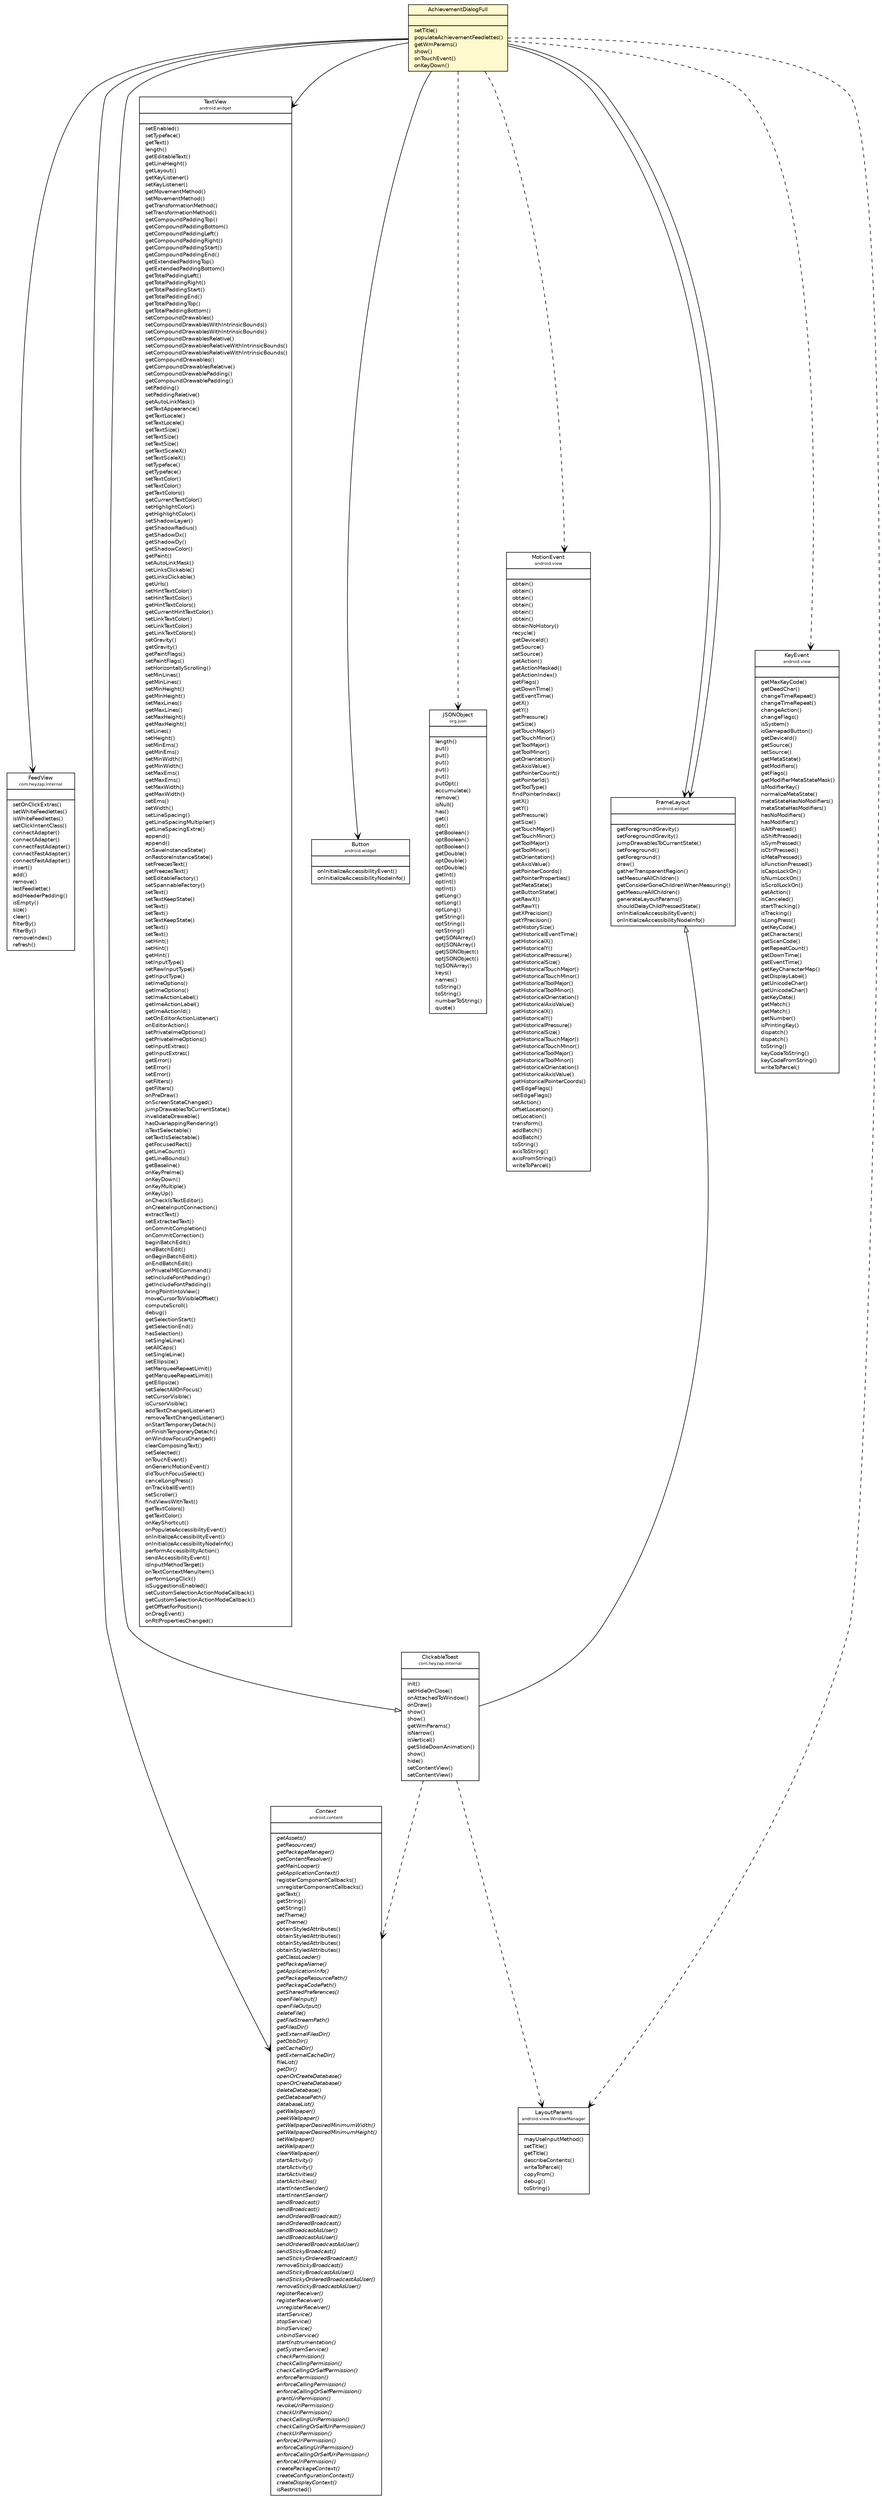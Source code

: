 #!/usr/local/bin/dot
#
# Class diagram 
# Generated by UMLGraph version 5.2 (http://www.umlgraph.org/)
#

digraph G {
	edge [fontname="Helvetica",fontsize=10,labelfontname="Helvetica",labelfontsize=10];
	node [fontname="Helvetica",fontsize=10,shape=plaintext];
	nodesep=0.25;
	ranksep=0.5;
	// com.heyzap.sdk.AchievementDialogFull
	c3335 [label=<<table title="com.heyzap.sdk.AchievementDialogFull" border="0" cellborder="1" cellspacing="0" cellpadding="2" port="p" bgcolor="lemonChiffon" href="./AchievementDialogFull.html">
		<tr><td><table border="0" cellspacing="0" cellpadding="1">
<tr><td align="center" balign="center"> AchievementDialogFull </td></tr>
		</table></td></tr>
		<tr><td><table border="0" cellspacing="0" cellpadding="1">
<tr><td align="left" balign="left">  </td></tr>
		</table></td></tr>
		<tr><td><table border="0" cellspacing="0" cellpadding="1">
<tr><td align="left" balign="left">  setTitle() </td></tr>
<tr><td align="left" balign="left">  populateAchievementFeedlettes() </td></tr>
<tr><td align="left" balign="left">  getWmParams() </td></tr>
<tr><td align="left" balign="left">  show() </td></tr>
<tr><td align="left" balign="left">  onTouchEvent() </td></tr>
<tr><td align="left" balign="left">  onKeyDown() </td></tr>
		</table></td></tr>
		</table>>, fontname="Helvetica", fontcolor="black", fontsize=9.0];
	// com.heyzap.internal.FeedView
	c3358 [label=<<table title="com.heyzap.internal.FeedView" border="0" cellborder="1" cellspacing="0" cellpadding="2" port="p" href="../internal/FeedView.html">
		<tr><td><table border="0" cellspacing="0" cellpadding="1">
<tr><td align="center" balign="center"> FeedView </td></tr>
<tr><td align="center" balign="center"><font point-size="7.0"> com.heyzap.internal </font></td></tr>
		</table></td></tr>
		<tr><td><table border="0" cellspacing="0" cellpadding="1">
<tr><td align="left" balign="left">  </td></tr>
		</table></td></tr>
		<tr><td><table border="0" cellspacing="0" cellpadding="1">
<tr><td align="left" balign="left">  setOnClickExtras() </td></tr>
<tr><td align="left" balign="left">  setWhiteFeedlettes() </td></tr>
<tr><td align="left" balign="left">  isWhiteFeedlettes() </td></tr>
<tr><td align="left" balign="left">  setClickIntentClass() </td></tr>
<tr><td align="left" balign="left">  connectAdapter() </td></tr>
<tr><td align="left" balign="left">  connectAdapter() </td></tr>
<tr><td align="left" balign="left">  connectFastAdapter() </td></tr>
<tr><td align="left" balign="left">  connectFastAdapter() </td></tr>
<tr><td align="left" balign="left">  connectFastAdapter() </td></tr>
<tr><td align="left" balign="left">  insert() </td></tr>
<tr><td align="left" balign="left">  add() </td></tr>
<tr><td align="left" balign="left">  remove() </td></tr>
<tr><td align="left" balign="left">  lastFeedlette() </td></tr>
<tr><td align="left" balign="left">  addHeaderPadding() </td></tr>
<tr><td align="left" balign="left">  isEmpty() </td></tr>
<tr><td align="left" balign="left">  size() </td></tr>
<tr><td align="left" balign="left">  clear() </td></tr>
<tr><td align="left" balign="left">  filterBy() </td></tr>
<tr><td align="left" balign="left">  filterBy() </td></tr>
<tr><td align="left" balign="left">  removeIndex() </td></tr>
<tr><td align="left" balign="left">  refresh() </td></tr>
		</table></td></tr>
		</table>>, fontname="Helvetica", fontcolor="black", fontsize=9.0];
	// com.heyzap.internal.ClickableToast
	c3368 [label=<<table title="com.heyzap.internal.ClickableToast" border="0" cellborder="1" cellspacing="0" cellpadding="2" port="p" href="../internal/ClickableToast.html">
		<tr><td><table border="0" cellspacing="0" cellpadding="1">
<tr><td align="center" balign="center"> ClickableToast </td></tr>
<tr><td align="center" balign="center"><font point-size="7.0"> com.heyzap.internal </font></td></tr>
		</table></td></tr>
		<tr><td><table border="0" cellspacing="0" cellpadding="1">
<tr><td align="left" balign="left">  </td></tr>
		</table></td></tr>
		<tr><td><table border="0" cellspacing="0" cellpadding="1">
<tr><td align="left" balign="left">  init() </td></tr>
<tr><td align="left" balign="left">  setHideOnClose() </td></tr>
<tr><td align="left" balign="left">  onAttachedToWindow() </td></tr>
<tr><td align="left" balign="left">  onDraw() </td></tr>
<tr><td align="left" balign="left">  show() </td></tr>
<tr><td align="left" balign="left">  show() </td></tr>
<tr><td align="left" balign="left">  getWmParams() </td></tr>
<tr><td align="left" balign="left">  isNarrow() </td></tr>
<tr><td align="left" balign="left">  isVertical() </td></tr>
<tr><td align="left" balign="left">  getSlideDownAnimation() </td></tr>
<tr><td align="left" balign="left">  show() </td></tr>
<tr><td align="left" balign="left">  hide() </td></tr>
<tr><td align="left" balign="left">  setContentView() </td></tr>
<tr><td align="left" balign="left">  setContentView() </td></tr>
		</table></td></tr>
		</table>>, fontname="Helvetica", fontcolor="black", fontsize=9.0];
	//com.heyzap.sdk.AchievementDialogFull extends com.heyzap.internal.ClickableToast
	c3368:p -> c3335:p [dir=back,arrowtail=empty];
	//com.heyzap.internal.ClickableToast extends android.widget.FrameLayout
	c3400:p -> c3368:p [dir=back,arrowtail=empty];
	// com.heyzap.sdk.AchievementDialogFull NAVASSOC android.content.Context
	c3335:p -> c3401:p [taillabel="", label="", headlabel="", fontname="Helvetica", fontcolor="black", fontsize=10.0, color="black", arrowhead=open];
	// com.heyzap.sdk.AchievementDialogFull NAVASSOC com.heyzap.internal.FeedView
	c3335:p -> c3358:p [taillabel="", label="", headlabel="", fontname="Helvetica", fontcolor="black", fontsize=10.0, color="black", arrowhead=open];
	// com.heyzap.sdk.AchievementDialogFull NAVASSOC android.widget.TextView
	c3335:p -> c3402:p [taillabel="", label="", headlabel="", fontname="Helvetica", fontcolor="black", fontsize=10.0, color="black", arrowhead=open];
	// com.heyzap.sdk.AchievementDialogFull NAVASSOC android.widget.Button
	c3335:p -> c3403:p [taillabel="", label="", headlabel="", fontname="Helvetica", fontcolor="black", fontsize=10.0, color="black", arrowhead=open];
	// com.heyzap.sdk.AchievementDialogFull NAVASSOC android.widget.FrameLayout
	c3335:p -> c3400:p [taillabel="", label="", headlabel="", fontname="Helvetica", fontcolor="black", fontsize=10.0, color="black", arrowhead=open];
	// com.heyzap.sdk.AchievementDialogFull NAVASSOC android.widget.FrameLayout
	c3335:p -> c3400:p [taillabel="", label="", headlabel="", fontname="Helvetica", fontcolor="black", fontsize=10.0, color="black", arrowhead=open];
	// com.heyzap.sdk.AchievementDialogFull DEPEND org.json.JSONObject
	c3335:p -> c3404:p [taillabel="", label="", headlabel="", fontname="Helvetica", fontcolor="black", fontsize=10.0, color="black", arrowhead=open, style=dashed];
	// com.heyzap.sdk.AchievementDialogFull DEPEND android.view.MotionEvent
	c3335:p -> c3405:p [taillabel="", label="", headlabel="", fontname="Helvetica", fontcolor="black", fontsize=10.0, color="black", arrowhead=open, style=dashed];
	// com.heyzap.sdk.AchievementDialogFull DEPEND android.view.WindowManager.LayoutParams
	c3335:p -> c3406:p [taillabel="", label="", headlabel="", fontname="Helvetica", fontcolor="black", fontsize=10.0, color="black", arrowhead=open, style=dashed];
	// com.heyzap.sdk.AchievementDialogFull DEPEND android.view.KeyEvent
	c3335:p -> c3407:p [taillabel="", label="", headlabel="", fontname="Helvetica", fontcolor="black", fontsize=10.0, color="black", arrowhead=open, style=dashed];
	// com.heyzap.internal.ClickableToast DEPEND android.content.Context
	c3368:p -> c3401:p [taillabel="", label="", headlabel="", fontname="Helvetica", fontcolor="black", fontsize=10.0, color="black", arrowhead=open, style=dashed];
	// com.heyzap.internal.ClickableToast DEPEND android.view.WindowManager.LayoutParams
	c3368:p -> c3406:p [taillabel="", label="", headlabel="", fontname="Helvetica", fontcolor="black", fontsize=10.0, color="black", arrowhead=open, style=dashed];
	// android.view.WindowManager.LayoutParams
	c3406 [label=<<table title="android.view.WindowManager.LayoutParams" border="0" cellborder="1" cellspacing="0" cellpadding="2" port="p" href="http://java.sun.com/j2se/1.4.2/docs/api/android/view/WindowManager/LayoutParams.html">
		<tr><td><table border="0" cellspacing="0" cellpadding="1">
<tr><td align="center" balign="center"> LayoutParams </td></tr>
<tr><td align="center" balign="center"><font point-size="7.0"> android.view.WindowManager </font></td></tr>
		</table></td></tr>
		<tr><td><table border="0" cellspacing="0" cellpadding="1">
<tr><td align="left" balign="left">  </td></tr>
		</table></td></tr>
		<tr><td><table border="0" cellspacing="0" cellpadding="1">
<tr><td align="left" balign="left">  mayUseInputMethod() </td></tr>
<tr><td align="left" balign="left">  setTitle() </td></tr>
<tr><td align="left" balign="left">  getTitle() </td></tr>
<tr><td align="left" balign="left">  describeContents() </td></tr>
<tr><td align="left" balign="left">  writeToParcel() </td></tr>
<tr><td align="left" balign="left">  copyFrom() </td></tr>
<tr><td align="left" balign="left">  debug() </td></tr>
<tr><td align="left" balign="left">  toString() </td></tr>
		</table></td></tr>
		</table>>, fontname="Helvetica", fontcolor="black", fontsize=9.0];
	// android.view.MotionEvent
	c3405 [label=<<table title="android.view.MotionEvent" border="0" cellborder="1" cellspacing="0" cellpadding="2" port="p" href="http://java.sun.com/j2se/1.4.2/docs/api/android/view/MotionEvent.html">
		<tr><td><table border="0" cellspacing="0" cellpadding="1">
<tr><td align="center" balign="center"> MotionEvent </td></tr>
<tr><td align="center" balign="center"><font point-size="7.0"> android.view </font></td></tr>
		</table></td></tr>
		<tr><td><table border="0" cellspacing="0" cellpadding="1">
<tr><td align="left" balign="left">  </td></tr>
		</table></td></tr>
		<tr><td><table border="0" cellspacing="0" cellpadding="1">
<tr><td align="left" balign="left">  obtain() </td></tr>
<tr><td align="left" balign="left">  obtain() </td></tr>
<tr><td align="left" balign="left">  obtain() </td></tr>
<tr><td align="left" balign="left">  obtain() </td></tr>
<tr><td align="left" balign="left">  obtain() </td></tr>
<tr><td align="left" balign="left">  obtain() </td></tr>
<tr><td align="left" balign="left">  obtainNoHistory() </td></tr>
<tr><td align="left" balign="left">  recycle() </td></tr>
<tr><td align="left" balign="left">  getDeviceId() </td></tr>
<tr><td align="left" balign="left">  getSource() </td></tr>
<tr><td align="left" balign="left">  setSource() </td></tr>
<tr><td align="left" balign="left">  getAction() </td></tr>
<tr><td align="left" balign="left">  getActionMasked() </td></tr>
<tr><td align="left" balign="left">  getActionIndex() </td></tr>
<tr><td align="left" balign="left">  getFlags() </td></tr>
<tr><td align="left" balign="left">  getDownTime() </td></tr>
<tr><td align="left" balign="left">  getEventTime() </td></tr>
<tr><td align="left" balign="left">  getX() </td></tr>
<tr><td align="left" balign="left">  getY() </td></tr>
<tr><td align="left" balign="left">  getPressure() </td></tr>
<tr><td align="left" balign="left">  getSize() </td></tr>
<tr><td align="left" balign="left">  getTouchMajor() </td></tr>
<tr><td align="left" balign="left">  getTouchMinor() </td></tr>
<tr><td align="left" balign="left">  getToolMajor() </td></tr>
<tr><td align="left" balign="left">  getToolMinor() </td></tr>
<tr><td align="left" balign="left">  getOrientation() </td></tr>
<tr><td align="left" balign="left">  getAxisValue() </td></tr>
<tr><td align="left" balign="left">  getPointerCount() </td></tr>
<tr><td align="left" balign="left">  getPointerId() </td></tr>
<tr><td align="left" balign="left">  getToolType() </td></tr>
<tr><td align="left" balign="left">  findPointerIndex() </td></tr>
<tr><td align="left" balign="left">  getX() </td></tr>
<tr><td align="left" balign="left">  getY() </td></tr>
<tr><td align="left" balign="left">  getPressure() </td></tr>
<tr><td align="left" balign="left">  getSize() </td></tr>
<tr><td align="left" balign="left">  getTouchMajor() </td></tr>
<tr><td align="left" balign="left">  getTouchMinor() </td></tr>
<tr><td align="left" balign="left">  getToolMajor() </td></tr>
<tr><td align="left" balign="left">  getToolMinor() </td></tr>
<tr><td align="left" balign="left">  getOrientation() </td></tr>
<tr><td align="left" balign="left">  getAxisValue() </td></tr>
<tr><td align="left" balign="left">  getPointerCoords() </td></tr>
<tr><td align="left" balign="left">  getPointerProperties() </td></tr>
<tr><td align="left" balign="left">  getMetaState() </td></tr>
<tr><td align="left" balign="left">  getButtonState() </td></tr>
<tr><td align="left" balign="left">  getRawX() </td></tr>
<tr><td align="left" balign="left">  getRawY() </td></tr>
<tr><td align="left" balign="left">  getXPrecision() </td></tr>
<tr><td align="left" balign="left">  getYPrecision() </td></tr>
<tr><td align="left" balign="left">  getHistorySize() </td></tr>
<tr><td align="left" balign="left">  getHistoricalEventTime() </td></tr>
<tr><td align="left" balign="left">  getHistoricalX() </td></tr>
<tr><td align="left" balign="left">  getHistoricalY() </td></tr>
<tr><td align="left" balign="left">  getHistoricalPressure() </td></tr>
<tr><td align="left" balign="left">  getHistoricalSize() </td></tr>
<tr><td align="left" balign="left">  getHistoricalTouchMajor() </td></tr>
<tr><td align="left" balign="left">  getHistoricalTouchMinor() </td></tr>
<tr><td align="left" balign="left">  getHistoricalToolMajor() </td></tr>
<tr><td align="left" balign="left">  getHistoricalToolMinor() </td></tr>
<tr><td align="left" balign="left">  getHistoricalOrientation() </td></tr>
<tr><td align="left" balign="left">  getHistoricalAxisValue() </td></tr>
<tr><td align="left" balign="left">  getHistoricalX() </td></tr>
<tr><td align="left" balign="left">  getHistoricalY() </td></tr>
<tr><td align="left" balign="left">  getHistoricalPressure() </td></tr>
<tr><td align="left" balign="left">  getHistoricalSize() </td></tr>
<tr><td align="left" balign="left">  getHistoricalTouchMajor() </td></tr>
<tr><td align="left" balign="left">  getHistoricalTouchMinor() </td></tr>
<tr><td align="left" balign="left">  getHistoricalToolMajor() </td></tr>
<tr><td align="left" balign="left">  getHistoricalToolMinor() </td></tr>
<tr><td align="left" balign="left">  getHistoricalOrientation() </td></tr>
<tr><td align="left" balign="left">  getHistoricalAxisValue() </td></tr>
<tr><td align="left" balign="left">  getHistoricalPointerCoords() </td></tr>
<tr><td align="left" balign="left">  getEdgeFlags() </td></tr>
<tr><td align="left" balign="left">  setEdgeFlags() </td></tr>
<tr><td align="left" balign="left">  setAction() </td></tr>
<tr><td align="left" balign="left">  offsetLocation() </td></tr>
<tr><td align="left" balign="left">  setLocation() </td></tr>
<tr><td align="left" balign="left">  transform() </td></tr>
<tr><td align="left" balign="left">  addBatch() </td></tr>
<tr><td align="left" balign="left">  addBatch() </td></tr>
<tr><td align="left" balign="left">  toString() </td></tr>
<tr><td align="left" balign="left">  axisToString() </td></tr>
<tr><td align="left" balign="left">  axisFromString() </td></tr>
<tr><td align="left" balign="left">  writeToParcel() </td></tr>
		</table></td></tr>
		</table>>, fontname="Helvetica", fontcolor="black", fontsize=9.0];
	// android.content.Context
	c3401 [label=<<table title="android.content.Context" border="0" cellborder="1" cellspacing="0" cellpadding="2" port="p" href="http://java.sun.com/j2se/1.4.2/docs/api/android/content/Context.html">
		<tr><td><table border="0" cellspacing="0" cellpadding="1">
<tr><td align="center" balign="center"><font face="Helvetica-Oblique"> Context </font></td></tr>
<tr><td align="center" balign="center"><font point-size="7.0"> android.content </font></td></tr>
		</table></td></tr>
		<tr><td><table border="0" cellspacing="0" cellpadding="1">
<tr><td align="left" balign="left">  </td></tr>
		</table></td></tr>
		<tr><td><table border="0" cellspacing="0" cellpadding="1">
<tr><td align="left" balign="left"><font face="Helvetica-Oblique" point-size="9.0">  getAssets() </font></td></tr>
<tr><td align="left" balign="left"><font face="Helvetica-Oblique" point-size="9.0">  getResources() </font></td></tr>
<tr><td align="left" balign="left"><font face="Helvetica-Oblique" point-size="9.0">  getPackageManager() </font></td></tr>
<tr><td align="left" balign="left"><font face="Helvetica-Oblique" point-size="9.0">  getContentResolver() </font></td></tr>
<tr><td align="left" balign="left"><font face="Helvetica-Oblique" point-size="9.0">  getMainLooper() </font></td></tr>
<tr><td align="left" balign="left"><font face="Helvetica-Oblique" point-size="9.0">  getApplicationContext() </font></td></tr>
<tr><td align="left" balign="left">  registerComponentCallbacks() </td></tr>
<tr><td align="left" balign="left">  unregisterComponentCallbacks() </td></tr>
<tr><td align="left" balign="left">  getText() </td></tr>
<tr><td align="left" balign="left">  getString() </td></tr>
<tr><td align="left" balign="left">  getString() </td></tr>
<tr><td align="left" balign="left"><font face="Helvetica-Oblique" point-size="9.0">  setTheme() </font></td></tr>
<tr><td align="left" balign="left"><font face="Helvetica-Oblique" point-size="9.0">  getTheme() </font></td></tr>
<tr><td align="left" balign="left">  obtainStyledAttributes() </td></tr>
<tr><td align="left" balign="left">  obtainStyledAttributes() </td></tr>
<tr><td align="left" balign="left">  obtainStyledAttributes() </td></tr>
<tr><td align="left" balign="left">  obtainStyledAttributes() </td></tr>
<tr><td align="left" balign="left"><font face="Helvetica-Oblique" point-size="9.0">  getClassLoader() </font></td></tr>
<tr><td align="left" balign="left"><font face="Helvetica-Oblique" point-size="9.0">  getPackageName() </font></td></tr>
<tr><td align="left" balign="left"><font face="Helvetica-Oblique" point-size="9.0">  getApplicationInfo() </font></td></tr>
<tr><td align="left" balign="left"><font face="Helvetica-Oblique" point-size="9.0">  getPackageResourcePath() </font></td></tr>
<tr><td align="left" balign="left"><font face="Helvetica-Oblique" point-size="9.0">  getPackageCodePath() </font></td></tr>
<tr><td align="left" balign="left"><font face="Helvetica-Oblique" point-size="9.0">  getSharedPreferences() </font></td></tr>
<tr><td align="left" balign="left"><font face="Helvetica-Oblique" point-size="9.0">  openFileInput() </font></td></tr>
<tr><td align="left" balign="left"><font face="Helvetica-Oblique" point-size="9.0">  openFileOutput() </font></td></tr>
<tr><td align="left" balign="left"><font face="Helvetica-Oblique" point-size="9.0">  deleteFile() </font></td></tr>
<tr><td align="left" balign="left"><font face="Helvetica-Oblique" point-size="9.0">  getFileStreamPath() </font></td></tr>
<tr><td align="left" balign="left"><font face="Helvetica-Oblique" point-size="9.0">  getFilesDir() </font></td></tr>
<tr><td align="left" balign="left"><font face="Helvetica-Oblique" point-size="9.0">  getExternalFilesDir() </font></td></tr>
<tr><td align="left" balign="left"><font face="Helvetica-Oblique" point-size="9.0">  getObbDir() </font></td></tr>
<tr><td align="left" balign="left"><font face="Helvetica-Oblique" point-size="9.0">  getCacheDir() </font></td></tr>
<tr><td align="left" balign="left"><font face="Helvetica-Oblique" point-size="9.0">  getExternalCacheDir() </font></td></tr>
<tr><td align="left" balign="left"><font face="Helvetica-Oblique" point-size="9.0">  fileList() </font></td></tr>
<tr><td align="left" balign="left"><font face="Helvetica-Oblique" point-size="9.0">  getDir() </font></td></tr>
<tr><td align="left" balign="left"><font face="Helvetica-Oblique" point-size="9.0">  openOrCreateDatabase() </font></td></tr>
<tr><td align="left" balign="left"><font face="Helvetica-Oblique" point-size="9.0">  openOrCreateDatabase() </font></td></tr>
<tr><td align="left" balign="left"><font face="Helvetica-Oblique" point-size="9.0">  deleteDatabase() </font></td></tr>
<tr><td align="left" balign="left"><font face="Helvetica-Oblique" point-size="9.0">  getDatabasePath() </font></td></tr>
<tr><td align="left" balign="left"><font face="Helvetica-Oblique" point-size="9.0">  databaseList() </font></td></tr>
<tr><td align="left" balign="left"><font face="Helvetica-Oblique" point-size="9.0">  getWallpaper() </font></td></tr>
<tr><td align="left" balign="left"><font face="Helvetica-Oblique" point-size="9.0">  peekWallpaper() </font></td></tr>
<tr><td align="left" balign="left"><font face="Helvetica-Oblique" point-size="9.0">  getWallpaperDesiredMinimumWidth() </font></td></tr>
<tr><td align="left" balign="left"><font face="Helvetica-Oblique" point-size="9.0">  getWallpaperDesiredMinimumHeight() </font></td></tr>
<tr><td align="left" balign="left"><font face="Helvetica-Oblique" point-size="9.0">  setWallpaper() </font></td></tr>
<tr><td align="left" balign="left"><font face="Helvetica-Oblique" point-size="9.0">  setWallpaper() </font></td></tr>
<tr><td align="left" balign="left"><font face="Helvetica-Oblique" point-size="9.0">  clearWallpaper() </font></td></tr>
<tr><td align="left" balign="left"><font face="Helvetica-Oblique" point-size="9.0">  startActivity() </font></td></tr>
<tr><td align="left" balign="left"><font face="Helvetica-Oblique" point-size="9.0">  startActivity() </font></td></tr>
<tr><td align="left" balign="left"><font face="Helvetica-Oblique" point-size="9.0">  startActivities() </font></td></tr>
<tr><td align="left" balign="left"><font face="Helvetica-Oblique" point-size="9.0">  startActivities() </font></td></tr>
<tr><td align="left" balign="left"><font face="Helvetica-Oblique" point-size="9.0">  startIntentSender() </font></td></tr>
<tr><td align="left" balign="left"><font face="Helvetica-Oblique" point-size="9.0">  startIntentSender() </font></td></tr>
<tr><td align="left" balign="left"><font face="Helvetica-Oblique" point-size="9.0">  sendBroadcast() </font></td></tr>
<tr><td align="left" balign="left"><font face="Helvetica-Oblique" point-size="9.0">  sendBroadcast() </font></td></tr>
<tr><td align="left" balign="left"><font face="Helvetica-Oblique" point-size="9.0">  sendOrderedBroadcast() </font></td></tr>
<tr><td align="left" balign="left"><font face="Helvetica-Oblique" point-size="9.0">  sendOrderedBroadcast() </font></td></tr>
<tr><td align="left" balign="left"><font face="Helvetica-Oblique" point-size="9.0">  sendBroadcastAsUser() </font></td></tr>
<tr><td align="left" balign="left"><font face="Helvetica-Oblique" point-size="9.0">  sendBroadcastAsUser() </font></td></tr>
<tr><td align="left" balign="left"><font face="Helvetica-Oblique" point-size="9.0">  sendOrderedBroadcastAsUser() </font></td></tr>
<tr><td align="left" balign="left"><font face="Helvetica-Oblique" point-size="9.0">  sendStickyBroadcast() </font></td></tr>
<tr><td align="left" balign="left"><font face="Helvetica-Oblique" point-size="9.0">  sendStickyOrderedBroadcast() </font></td></tr>
<tr><td align="left" balign="left"><font face="Helvetica-Oblique" point-size="9.0">  removeStickyBroadcast() </font></td></tr>
<tr><td align="left" balign="left"><font face="Helvetica-Oblique" point-size="9.0">  sendStickyBroadcastAsUser() </font></td></tr>
<tr><td align="left" balign="left"><font face="Helvetica-Oblique" point-size="9.0">  sendStickyOrderedBroadcastAsUser() </font></td></tr>
<tr><td align="left" balign="left"><font face="Helvetica-Oblique" point-size="9.0">  removeStickyBroadcastAsUser() </font></td></tr>
<tr><td align="left" balign="left"><font face="Helvetica-Oblique" point-size="9.0">  registerReceiver() </font></td></tr>
<tr><td align="left" balign="left"><font face="Helvetica-Oblique" point-size="9.0">  registerReceiver() </font></td></tr>
<tr><td align="left" balign="left"><font face="Helvetica-Oblique" point-size="9.0">  unregisterReceiver() </font></td></tr>
<tr><td align="left" balign="left"><font face="Helvetica-Oblique" point-size="9.0">  startService() </font></td></tr>
<tr><td align="left" balign="left"><font face="Helvetica-Oblique" point-size="9.0">  stopService() </font></td></tr>
<tr><td align="left" balign="left"><font face="Helvetica-Oblique" point-size="9.0">  bindService() </font></td></tr>
<tr><td align="left" balign="left"><font face="Helvetica-Oblique" point-size="9.0">  unbindService() </font></td></tr>
<tr><td align="left" balign="left"><font face="Helvetica-Oblique" point-size="9.0">  startInstrumentation() </font></td></tr>
<tr><td align="left" balign="left"><font face="Helvetica-Oblique" point-size="9.0">  getSystemService() </font></td></tr>
<tr><td align="left" balign="left"><font face="Helvetica-Oblique" point-size="9.0">  checkPermission() </font></td></tr>
<tr><td align="left" balign="left"><font face="Helvetica-Oblique" point-size="9.0">  checkCallingPermission() </font></td></tr>
<tr><td align="left" balign="left"><font face="Helvetica-Oblique" point-size="9.0">  checkCallingOrSelfPermission() </font></td></tr>
<tr><td align="left" balign="left"><font face="Helvetica-Oblique" point-size="9.0">  enforcePermission() </font></td></tr>
<tr><td align="left" balign="left"><font face="Helvetica-Oblique" point-size="9.0">  enforceCallingPermission() </font></td></tr>
<tr><td align="left" balign="left"><font face="Helvetica-Oblique" point-size="9.0">  enforceCallingOrSelfPermission() </font></td></tr>
<tr><td align="left" balign="left"><font face="Helvetica-Oblique" point-size="9.0">  grantUriPermission() </font></td></tr>
<tr><td align="left" balign="left"><font face="Helvetica-Oblique" point-size="9.0">  revokeUriPermission() </font></td></tr>
<tr><td align="left" balign="left"><font face="Helvetica-Oblique" point-size="9.0">  checkUriPermission() </font></td></tr>
<tr><td align="left" balign="left"><font face="Helvetica-Oblique" point-size="9.0">  checkCallingUriPermission() </font></td></tr>
<tr><td align="left" balign="left"><font face="Helvetica-Oblique" point-size="9.0">  checkCallingOrSelfUriPermission() </font></td></tr>
<tr><td align="left" balign="left"><font face="Helvetica-Oblique" point-size="9.0">  checkUriPermission() </font></td></tr>
<tr><td align="left" balign="left"><font face="Helvetica-Oblique" point-size="9.0">  enforceUriPermission() </font></td></tr>
<tr><td align="left" balign="left"><font face="Helvetica-Oblique" point-size="9.0">  enforceCallingUriPermission() </font></td></tr>
<tr><td align="left" balign="left"><font face="Helvetica-Oblique" point-size="9.0">  enforceCallingOrSelfUriPermission() </font></td></tr>
<tr><td align="left" balign="left"><font face="Helvetica-Oblique" point-size="9.0">  enforceUriPermission() </font></td></tr>
<tr><td align="left" balign="left"><font face="Helvetica-Oblique" point-size="9.0">  createPackageContext() </font></td></tr>
<tr><td align="left" balign="left"><font face="Helvetica-Oblique" point-size="9.0">  createConfigurationContext() </font></td></tr>
<tr><td align="left" balign="left"><font face="Helvetica-Oblique" point-size="9.0">  createDisplayContext() </font></td></tr>
<tr><td align="left" balign="left">  isRestricted() </td></tr>
		</table></td></tr>
		</table>>, fontname="Helvetica", fontcolor="black", fontsize=9.0];
	// android.widget.FrameLayout
	c3400 [label=<<table title="android.widget.FrameLayout" border="0" cellborder="1" cellspacing="0" cellpadding="2" port="p" href="http://java.sun.com/j2se/1.4.2/docs/api/android/widget/FrameLayout.html">
		<tr><td><table border="0" cellspacing="0" cellpadding="1">
<tr><td align="center" balign="center"> FrameLayout </td></tr>
<tr><td align="center" balign="center"><font point-size="7.0"> android.widget </font></td></tr>
		</table></td></tr>
		<tr><td><table border="0" cellspacing="0" cellpadding="1">
<tr><td align="left" balign="left">  </td></tr>
		</table></td></tr>
		<tr><td><table border="0" cellspacing="0" cellpadding="1">
<tr><td align="left" balign="left">  getForegroundGravity() </td></tr>
<tr><td align="left" balign="left">  setForegroundGravity() </td></tr>
<tr><td align="left" balign="left">  jumpDrawablesToCurrentState() </td></tr>
<tr><td align="left" balign="left">  setForeground() </td></tr>
<tr><td align="left" balign="left">  getForeground() </td></tr>
<tr><td align="left" balign="left">  draw() </td></tr>
<tr><td align="left" balign="left">  gatherTransparentRegion() </td></tr>
<tr><td align="left" balign="left">  setMeasureAllChildren() </td></tr>
<tr><td align="left" balign="left">  getConsiderGoneChildrenWhenMeasuring() </td></tr>
<tr><td align="left" balign="left">  getMeasureAllChildren() </td></tr>
<tr><td align="left" balign="left">  generateLayoutParams() </td></tr>
<tr><td align="left" balign="left">  shouldDelayChildPressedState() </td></tr>
<tr><td align="left" balign="left">  onInitializeAccessibilityEvent() </td></tr>
<tr><td align="left" balign="left">  onInitializeAccessibilityNodeInfo() </td></tr>
		</table></td></tr>
		</table>>, fontname="Helvetica", fontcolor="black", fontsize=9.0];
	// android.widget.Button
	c3403 [label=<<table title="android.widget.Button" border="0" cellborder="1" cellspacing="0" cellpadding="2" port="p" href="http://java.sun.com/j2se/1.4.2/docs/api/android/widget/Button.html">
		<tr><td><table border="0" cellspacing="0" cellpadding="1">
<tr><td align="center" balign="center"> Button </td></tr>
<tr><td align="center" balign="center"><font point-size="7.0"> android.widget </font></td></tr>
		</table></td></tr>
		<tr><td><table border="0" cellspacing="0" cellpadding="1">
<tr><td align="left" balign="left">  </td></tr>
		</table></td></tr>
		<tr><td><table border="0" cellspacing="0" cellpadding="1">
<tr><td align="left" balign="left">  onInitializeAccessibilityEvent() </td></tr>
<tr><td align="left" balign="left">  onInitializeAccessibilityNodeInfo() </td></tr>
		</table></td></tr>
		</table>>, fontname="Helvetica", fontcolor="black", fontsize=9.0];
	// android.view.KeyEvent
	c3407 [label=<<table title="android.view.KeyEvent" border="0" cellborder="1" cellspacing="0" cellpadding="2" port="p" href="http://java.sun.com/j2se/1.4.2/docs/api/android/view/KeyEvent.html">
		<tr><td><table border="0" cellspacing="0" cellpadding="1">
<tr><td align="center" balign="center"> KeyEvent </td></tr>
<tr><td align="center" balign="center"><font point-size="7.0"> android.view </font></td></tr>
		</table></td></tr>
		<tr><td><table border="0" cellspacing="0" cellpadding="1">
<tr><td align="left" balign="left">  </td></tr>
		</table></td></tr>
		<tr><td><table border="0" cellspacing="0" cellpadding="1">
<tr><td align="left" balign="left">  getMaxKeyCode() </td></tr>
<tr><td align="left" balign="left">  getDeadChar() </td></tr>
<tr><td align="left" balign="left">  changeTimeRepeat() </td></tr>
<tr><td align="left" balign="left">  changeTimeRepeat() </td></tr>
<tr><td align="left" balign="left">  changeAction() </td></tr>
<tr><td align="left" balign="left">  changeFlags() </td></tr>
<tr><td align="left" balign="left">  isSystem() </td></tr>
<tr><td align="left" balign="left">  isGamepadButton() </td></tr>
<tr><td align="left" balign="left">  getDeviceId() </td></tr>
<tr><td align="left" balign="left">  getSource() </td></tr>
<tr><td align="left" balign="left">  setSource() </td></tr>
<tr><td align="left" balign="left">  getMetaState() </td></tr>
<tr><td align="left" balign="left">  getModifiers() </td></tr>
<tr><td align="left" balign="left">  getFlags() </td></tr>
<tr><td align="left" balign="left">  getModifierMetaStateMask() </td></tr>
<tr><td align="left" balign="left">  isModifierKey() </td></tr>
<tr><td align="left" balign="left">  normalizeMetaState() </td></tr>
<tr><td align="left" balign="left">  metaStateHasNoModifiers() </td></tr>
<tr><td align="left" balign="left">  metaStateHasModifiers() </td></tr>
<tr><td align="left" balign="left">  hasNoModifiers() </td></tr>
<tr><td align="left" balign="left">  hasModifiers() </td></tr>
<tr><td align="left" balign="left">  isAltPressed() </td></tr>
<tr><td align="left" balign="left">  isShiftPressed() </td></tr>
<tr><td align="left" balign="left">  isSymPressed() </td></tr>
<tr><td align="left" balign="left">  isCtrlPressed() </td></tr>
<tr><td align="left" balign="left">  isMetaPressed() </td></tr>
<tr><td align="left" balign="left">  isFunctionPressed() </td></tr>
<tr><td align="left" balign="left">  isCapsLockOn() </td></tr>
<tr><td align="left" balign="left">  isNumLockOn() </td></tr>
<tr><td align="left" balign="left">  isScrollLockOn() </td></tr>
<tr><td align="left" balign="left">  getAction() </td></tr>
<tr><td align="left" balign="left">  isCanceled() </td></tr>
<tr><td align="left" balign="left">  startTracking() </td></tr>
<tr><td align="left" balign="left">  isTracking() </td></tr>
<tr><td align="left" balign="left">  isLongPress() </td></tr>
<tr><td align="left" balign="left">  getKeyCode() </td></tr>
<tr><td align="left" balign="left">  getCharacters() </td></tr>
<tr><td align="left" balign="left">  getScanCode() </td></tr>
<tr><td align="left" balign="left">  getRepeatCount() </td></tr>
<tr><td align="left" balign="left">  getDownTime() </td></tr>
<tr><td align="left" balign="left">  getEventTime() </td></tr>
<tr><td align="left" balign="left">  getKeyCharacterMap() </td></tr>
<tr><td align="left" balign="left">  getDisplayLabel() </td></tr>
<tr><td align="left" balign="left">  getUnicodeChar() </td></tr>
<tr><td align="left" balign="left">  getUnicodeChar() </td></tr>
<tr><td align="left" balign="left">  getKeyData() </td></tr>
<tr><td align="left" balign="left">  getMatch() </td></tr>
<tr><td align="left" balign="left">  getMatch() </td></tr>
<tr><td align="left" balign="left">  getNumber() </td></tr>
<tr><td align="left" balign="left">  isPrintingKey() </td></tr>
<tr><td align="left" balign="left">  dispatch() </td></tr>
<tr><td align="left" balign="left">  dispatch() </td></tr>
<tr><td align="left" balign="left">  toString() </td></tr>
<tr><td align="left" balign="left">  keyCodeToString() </td></tr>
<tr><td align="left" balign="left">  keyCodeFromString() </td></tr>
<tr><td align="left" balign="left">  writeToParcel() </td></tr>
		</table></td></tr>
		</table>>, fontname="Helvetica", fontcolor="black", fontsize=9.0];
	// android.widget.TextView
	c3402 [label=<<table title="android.widget.TextView" border="0" cellborder="1" cellspacing="0" cellpadding="2" port="p" href="http://java.sun.com/j2se/1.4.2/docs/api/android/widget/TextView.html">
		<tr><td><table border="0" cellspacing="0" cellpadding="1">
<tr><td align="center" balign="center"> TextView </td></tr>
<tr><td align="center" balign="center"><font point-size="7.0"> android.widget </font></td></tr>
		</table></td></tr>
		<tr><td><table border="0" cellspacing="0" cellpadding="1">
<tr><td align="left" balign="left">  </td></tr>
		</table></td></tr>
		<tr><td><table border="0" cellspacing="0" cellpadding="1">
<tr><td align="left" balign="left">  setEnabled() </td></tr>
<tr><td align="left" balign="left">  setTypeface() </td></tr>
<tr><td align="left" balign="left">  getText() </td></tr>
<tr><td align="left" balign="left">  length() </td></tr>
<tr><td align="left" balign="left">  getEditableText() </td></tr>
<tr><td align="left" balign="left">  getLineHeight() </td></tr>
<tr><td align="left" balign="left">  getLayout() </td></tr>
<tr><td align="left" balign="left">  getKeyListener() </td></tr>
<tr><td align="left" balign="left">  setKeyListener() </td></tr>
<tr><td align="left" balign="left">  getMovementMethod() </td></tr>
<tr><td align="left" balign="left">  setMovementMethod() </td></tr>
<tr><td align="left" balign="left">  getTransformationMethod() </td></tr>
<tr><td align="left" balign="left">  setTransformationMethod() </td></tr>
<tr><td align="left" balign="left">  getCompoundPaddingTop() </td></tr>
<tr><td align="left" balign="left">  getCompoundPaddingBottom() </td></tr>
<tr><td align="left" balign="left">  getCompoundPaddingLeft() </td></tr>
<tr><td align="left" balign="left">  getCompoundPaddingRight() </td></tr>
<tr><td align="left" balign="left">  getCompoundPaddingStart() </td></tr>
<tr><td align="left" balign="left">  getCompoundPaddingEnd() </td></tr>
<tr><td align="left" balign="left">  getExtendedPaddingTop() </td></tr>
<tr><td align="left" balign="left">  getExtendedPaddingBottom() </td></tr>
<tr><td align="left" balign="left">  getTotalPaddingLeft() </td></tr>
<tr><td align="left" balign="left">  getTotalPaddingRight() </td></tr>
<tr><td align="left" balign="left">  getTotalPaddingStart() </td></tr>
<tr><td align="left" balign="left">  getTotalPaddingEnd() </td></tr>
<tr><td align="left" balign="left">  getTotalPaddingTop() </td></tr>
<tr><td align="left" balign="left">  getTotalPaddingBottom() </td></tr>
<tr><td align="left" balign="left">  setCompoundDrawables() </td></tr>
<tr><td align="left" balign="left">  setCompoundDrawablesWithIntrinsicBounds() </td></tr>
<tr><td align="left" balign="left">  setCompoundDrawablesWithIntrinsicBounds() </td></tr>
<tr><td align="left" balign="left">  setCompoundDrawablesRelative() </td></tr>
<tr><td align="left" balign="left">  setCompoundDrawablesRelativeWithIntrinsicBounds() </td></tr>
<tr><td align="left" balign="left">  setCompoundDrawablesRelativeWithIntrinsicBounds() </td></tr>
<tr><td align="left" balign="left">  getCompoundDrawables() </td></tr>
<tr><td align="left" balign="left">  getCompoundDrawablesRelative() </td></tr>
<tr><td align="left" balign="left">  setCompoundDrawablePadding() </td></tr>
<tr><td align="left" balign="left">  getCompoundDrawablePadding() </td></tr>
<tr><td align="left" balign="left">  setPadding() </td></tr>
<tr><td align="left" balign="left">  setPaddingRelative() </td></tr>
<tr><td align="left" balign="left">  getAutoLinkMask() </td></tr>
<tr><td align="left" balign="left">  setTextAppearance() </td></tr>
<tr><td align="left" balign="left">  getTextLocale() </td></tr>
<tr><td align="left" balign="left">  setTextLocale() </td></tr>
<tr><td align="left" balign="left">  getTextSize() </td></tr>
<tr><td align="left" balign="left">  setTextSize() </td></tr>
<tr><td align="left" balign="left">  setTextSize() </td></tr>
<tr><td align="left" balign="left">  getTextScaleX() </td></tr>
<tr><td align="left" balign="left">  setTextScaleX() </td></tr>
<tr><td align="left" balign="left">  setTypeface() </td></tr>
<tr><td align="left" balign="left">  getTypeface() </td></tr>
<tr><td align="left" balign="left">  setTextColor() </td></tr>
<tr><td align="left" balign="left">  setTextColor() </td></tr>
<tr><td align="left" balign="left">  getTextColors() </td></tr>
<tr><td align="left" balign="left">  getCurrentTextColor() </td></tr>
<tr><td align="left" balign="left">  setHighlightColor() </td></tr>
<tr><td align="left" balign="left">  getHighlightColor() </td></tr>
<tr><td align="left" balign="left">  setShadowLayer() </td></tr>
<tr><td align="left" balign="left">  getShadowRadius() </td></tr>
<tr><td align="left" balign="left">  getShadowDx() </td></tr>
<tr><td align="left" balign="left">  getShadowDy() </td></tr>
<tr><td align="left" balign="left">  getShadowColor() </td></tr>
<tr><td align="left" balign="left">  getPaint() </td></tr>
<tr><td align="left" balign="left">  setAutoLinkMask() </td></tr>
<tr><td align="left" balign="left">  setLinksClickable() </td></tr>
<tr><td align="left" balign="left">  getLinksClickable() </td></tr>
<tr><td align="left" balign="left">  getUrls() </td></tr>
<tr><td align="left" balign="left">  setHintTextColor() </td></tr>
<tr><td align="left" balign="left">  setHintTextColor() </td></tr>
<tr><td align="left" balign="left">  getHintTextColors() </td></tr>
<tr><td align="left" balign="left">  getCurrentHintTextColor() </td></tr>
<tr><td align="left" balign="left">  setLinkTextColor() </td></tr>
<tr><td align="left" balign="left">  setLinkTextColor() </td></tr>
<tr><td align="left" balign="left">  getLinkTextColors() </td></tr>
<tr><td align="left" balign="left">  setGravity() </td></tr>
<tr><td align="left" balign="left">  getGravity() </td></tr>
<tr><td align="left" balign="left">  getPaintFlags() </td></tr>
<tr><td align="left" balign="left">  setPaintFlags() </td></tr>
<tr><td align="left" balign="left">  setHorizontallyScrolling() </td></tr>
<tr><td align="left" balign="left">  setMinLines() </td></tr>
<tr><td align="left" balign="left">  getMinLines() </td></tr>
<tr><td align="left" balign="left">  setMinHeight() </td></tr>
<tr><td align="left" balign="left">  getMinHeight() </td></tr>
<tr><td align="left" balign="left">  setMaxLines() </td></tr>
<tr><td align="left" balign="left">  getMaxLines() </td></tr>
<tr><td align="left" balign="left">  setMaxHeight() </td></tr>
<tr><td align="left" balign="left">  getMaxHeight() </td></tr>
<tr><td align="left" balign="left">  setLines() </td></tr>
<tr><td align="left" balign="left">  setHeight() </td></tr>
<tr><td align="left" balign="left">  setMinEms() </td></tr>
<tr><td align="left" balign="left">  getMinEms() </td></tr>
<tr><td align="left" balign="left">  setMinWidth() </td></tr>
<tr><td align="left" balign="left">  getMinWidth() </td></tr>
<tr><td align="left" balign="left">  setMaxEms() </td></tr>
<tr><td align="left" balign="left">  getMaxEms() </td></tr>
<tr><td align="left" balign="left">  setMaxWidth() </td></tr>
<tr><td align="left" balign="left">  getMaxWidth() </td></tr>
<tr><td align="left" balign="left">  setEms() </td></tr>
<tr><td align="left" balign="left">  setWidth() </td></tr>
<tr><td align="left" balign="left">  setLineSpacing() </td></tr>
<tr><td align="left" balign="left">  getLineSpacingMultiplier() </td></tr>
<tr><td align="left" balign="left">  getLineSpacingExtra() </td></tr>
<tr><td align="left" balign="left">  append() </td></tr>
<tr><td align="left" balign="left">  append() </td></tr>
<tr><td align="left" balign="left">  onSaveInstanceState() </td></tr>
<tr><td align="left" balign="left">  onRestoreInstanceState() </td></tr>
<tr><td align="left" balign="left">  setFreezesText() </td></tr>
<tr><td align="left" balign="left">  getFreezesText() </td></tr>
<tr><td align="left" balign="left">  setEditableFactory() </td></tr>
<tr><td align="left" balign="left">  setSpannableFactory() </td></tr>
<tr><td align="left" balign="left">  setText() </td></tr>
<tr><td align="left" balign="left">  setTextKeepState() </td></tr>
<tr><td align="left" balign="left">  setText() </td></tr>
<tr><td align="left" balign="left">  setText() </td></tr>
<tr><td align="left" balign="left">  setTextKeepState() </td></tr>
<tr><td align="left" balign="left">  setText() </td></tr>
<tr><td align="left" balign="left">  setText() </td></tr>
<tr><td align="left" balign="left">  setHint() </td></tr>
<tr><td align="left" balign="left">  setHint() </td></tr>
<tr><td align="left" balign="left">  getHint() </td></tr>
<tr><td align="left" balign="left">  setInputType() </td></tr>
<tr><td align="left" balign="left">  setRawInputType() </td></tr>
<tr><td align="left" balign="left">  getInputType() </td></tr>
<tr><td align="left" balign="left">  setImeOptions() </td></tr>
<tr><td align="left" balign="left">  getImeOptions() </td></tr>
<tr><td align="left" balign="left">  setImeActionLabel() </td></tr>
<tr><td align="left" balign="left">  getImeActionLabel() </td></tr>
<tr><td align="left" balign="left">  getImeActionId() </td></tr>
<tr><td align="left" balign="left">  setOnEditorActionListener() </td></tr>
<tr><td align="left" balign="left">  onEditorAction() </td></tr>
<tr><td align="left" balign="left">  setPrivateImeOptions() </td></tr>
<tr><td align="left" balign="left">  getPrivateImeOptions() </td></tr>
<tr><td align="left" balign="left">  setInputExtras() </td></tr>
<tr><td align="left" balign="left">  getInputExtras() </td></tr>
<tr><td align="left" balign="left">  getError() </td></tr>
<tr><td align="left" balign="left">  setError() </td></tr>
<tr><td align="left" balign="left">  setError() </td></tr>
<tr><td align="left" balign="left">  setFilters() </td></tr>
<tr><td align="left" balign="left">  getFilters() </td></tr>
<tr><td align="left" balign="left">  onPreDraw() </td></tr>
<tr><td align="left" balign="left">  onScreenStateChanged() </td></tr>
<tr><td align="left" balign="left">  jumpDrawablesToCurrentState() </td></tr>
<tr><td align="left" balign="left">  invalidateDrawable() </td></tr>
<tr><td align="left" balign="left">  hasOverlappingRendering() </td></tr>
<tr><td align="left" balign="left">  isTextSelectable() </td></tr>
<tr><td align="left" balign="left">  setTextIsSelectable() </td></tr>
<tr><td align="left" balign="left">  getFocusedRect() </td></tr>
<tr><td align="left" balign="left">  getLineCount() </td></tr>
<tr><td align="left" balign="left">  getLineBounds() </td></tr>
<tr><td align="left" balign="left">  getBaseline() </td></tr>
<tr><td align="left" balign="left">  onKeyPreIme() </td></tr>
<tr><td align="left" balign="left">  onKeyDown() </td></tr>
<tr><td align="left" balign="left">  onKeyMultiple() </td></tr>
<tr><td align="left" balign="left">  onKeyUp() </td></tr>
<tr><td align="left" balign="left">  onCheckIsTextEditor() </td></tr>
<tr><td align="left" balign="left">  onCreateInputConnection() </td></tr>
<tr><td align="left" balign="left">  extractText() </td></tr>
<tr><td align="left" balign="left">  setExtractedText() </td></tr>
<tr><td align="left" balign="left">  onCommitCompletion() </td></tr>
<tr><td align="left" balign="left">  onCommitCorrection() </td></tr>
<tr><td align="left" balign="left">  beginBatchEdit() </td></tr>
<tr><td align="left" balign="left">  endBatchEdit() </td></tr>
<tr><td align="left" balign="left">  onBeginBatchEdit() </td></tr>
<tr><td align="left" balign="left">  onEndBatchEdit() </td></tr>
<tr><td align="left" balign="left">  onPrivateIMECommand() </td></tr>
<tr><td align="left" balign="left">  setIncludeFontPadding() </td></tr>
<tr><td align="left" balign="left">  getIncludeFontPadding() </td></tr>
<tr><td align="left" balign="left">  bringPointIntoView() </td></tr>
<tr><td align="left" balign="left">  moveCursorToVisibleOffset() </td></tr>
<tr><td align="left" balign="left">  computeScroll() </td></tr>
<tr><td align="left" balign="left">  debug() </td></tr>
<tr><td align="left" balign="left">  getSelectionStart() </td></tr>
<tr><td align="left" balign="left">  getSelectionEnd() </td></tr>
<tr><td align="left" balign="left">  hasSelection() </td></tr>
<tr><td align="left" balign="left">  setSingleLine() </td></tr>
<tr><td align="left" balign="left">  setAllCaps() </td></tr>
<tr><td align="left" balign="left">  setSingleLine() </td></tr>
<tr><td align="left" balign="left">  setEllipsize() </td></tr>
<tr><td align="left" balign="left">  setMarqueeRepeatLimit() </td></tr>
<tr><td align="left" balign="left">  getMarqueeRepeatLimit() </td></tr>
<tr><td align="left" balign="left">  getEllipsize() </td></tr>
<tr><td align="left" balign="left">  setSelectAllOnFocus() </td></tr>
<tr><td align="left" balign="left">  setCursorVisible() </td></tr>
<tr><td align="left" balign="left">  isCursorVisible() </td></tr>
<tr><td align="left" balign="left">  addTextChangedListener() </td></tr>
<tr><td align="left" balign="left">  removeTextChangedListener() </td></tr>
<tr><td align="left" balign="left">  onStartTemporaryDetach() </td></tr>
<tr><td align="left" balign="left">  onFinishTemporaryDetach() </td></tr>
<tr><td align="left" balign="left">  onWindowFocusChanged() </td></tr>
<tr><td align="left" balign="left">  clearComposingText() </td></tr>
<tr><td align="left" balign="left">  setSelected() </td></tr>
<tr><td align="left" balign="left">  onTouchEvent() </td></tr>
<tr><td align="left" balign="left">  onGenericMotionEvent() </td></tr>
<tr><td align="left" balign="left">  didTouchFocusSelect() </td></tr>
<tr><td align="left" balign="left">  cancelLongPress() </td></tr>
<tr><td align="left" balign="left">  onTrackballEvent() </td></tr>
<tr><td align="left" balign="left">  setScroller() </td></tr>
<tr><td align="left" balign="left">  findViewsWithText() </td></tr>
<tr><td align="left" balign="left">  getTextColors() </td></tr>
<tr><td align="left" balign="left">  getTextColor() </td></tr>
<tr><td align="left" balign="left">  onKeyShortcut() </td></tr>
<tr><td align="left" balign="left">  onPopulateAccessibilityEvent() </td></tr>
<tr><td align="left" balign="left">  onInitializeAccessibilityEvent() </td></tr>
<tr><td align="left" balign="left">  onInitializeAccessibilityNodeInfo() </td></tr>
<tr><td align="left" balign="left">  performAccessibilityAction() </td></tr>
<tr><td align="left" balign="left">  sendAccessibilityEvent() </td></tr>
<tr><td align="left" balign="left">  isInputMethodTarget() </td></tr>
<tr><td align="left" balign="left">  onTextContextMenuItem() </td></tr>
<tr><td align="left" balign="left">  performLongClick() </td></tr>
<tr><td align="left" balign="left">  isSuggestionsEnabled() </td></tr>
<tr><td align="left" balign="left">  setCustomSelectionActionModeCallback() </td></tr>
<tr><td align="left" balign="left">  getCustomSelectionActionModeCallback() </td></tr>
<tr><td align="left" balign="left">  getOffsetForPosition() </td></tr>
<tr><td align="left" balign="left">  onDragEvent() </td></tr>
<tr><td align="left" balign="left">  onRtlPropertiesChanged() </td></tr>
		</table></td></tr>
		</table>>, fontname="Helvetica", fontcolor="black", fontsize=9.0];
	// org.json.JSONObject
	c3404 [label=<<table title="org.json.JSONObject" border="0" cellborder="1" cellspacing="0" cellpadding="2" port="p" href="http://java.sun.com/j2se/1.4.2/docs/api/org/json/JSONObject.html">
		<tr><td><table border="0" cellspacing="0" cellpadding="1">
<tr><td align="center" balign="center"> JSONObject </td></tr>
<tr><td align="center" balign="center"><font point-size="7.0"> org.json </font></td></tr>
		</table></td></tr>
		<tr><td><table border="0" cellspacing="0" cellpadding="1">
<tr><td align="left" balign="left">  </td></tr>
		</table></td></tr>
		<tr><td><table border="0" cellspacing="0" cellpadding="1">
<tr><td align="left" balign="left">  length() </td></tr>
<tr><td align="left" balign="left">  put() </td></tr>
<tr><td align="left" balign="left">  put() </td></tr>
<tr><td align="left" balign="left">  put() </td></tr>
<tr><td align="left" balign="left">  put() </td></tr>
<tr><td align="left" balign="left">  put() </td></tr>
<tr><td align="left" balign="left">  putOpt() </td></tr>
<tr><td align="left" balign="left">  accumulate() </td></tr>
<tr><td align="left" balign="left">  remove() </td></tr>
<tr><td align="left" balign="left">  isNull() </td></tr>
<tr><td align="left" balign="left">  has() </td></tr>
<tr><td align="left" balign="left">  get() </td></tr>
<tr><td align="left" balign="left">  opt() </td></tr>
<tr><td align="left" balign="left">  getBoolean() </td></tr>
<tr><td align="left" balign="left">  optBoolean() </td></tr>
<tr><td align="left" balign="left">  optBoolean() </td></tr>
<tr><td align="left" balign="left">  getDouble() </td></tr>
<tr><td align="left" balign="left">  optDouble() </td></tr>
<tr><td align="left" balign="left">  optDouble() </td></tr>
<tr><td align="left" balign="left">  getInt() </td></tr>
<tr><td align="left" balign="left">  optInt() </td></tr>
<tr><td align="left" balign="left">  optInt() </td></tr>
<tr><td align="left" balign="left">  getLong() </td></tr>
<tr><td align="left" balign="left">  optLong() </td></tr>
<tr><td align="left" balign="left">  optLong() </td></tr>
<tr><td align="left" balign="left">  getString() </td></tr>
<tr><td align="left" balign="left">  optString() </td></tr>
<tr><td align="left" balign="left">  optString() </td></tr>
<tr><td align="left" balign="left">  getJSONArray() </td></tr>
<tr><td align="left" balign="left">  optJSONArray() </td></tr>
<tr><td align="left" balign="left">  getJSONObject() </td></tr>
<tr><td align="left" balign="left">  optJSONObject() </td></tr>
<tr><td align="left" balign="left">  toJSONArray() </td></tr>
<tr><td align="left" balign="left">  keys() </td></tr>
<tr><td align="left" balign="left">  names() </td></tr>
<tr><td align="left" balign="left">  toString() </td></tr>
<tr><td align="left" balign="left">  toString() </td></tr>
<tr><td align="left" balign="left">  numberToString() </td></tr>
<tr><td align="left" balign="left">  quote() </td></tr>
		</table></td></tr>
		</table>>, fontname="Helvetica", fontcolor="black", fontsize=9.0];
}

